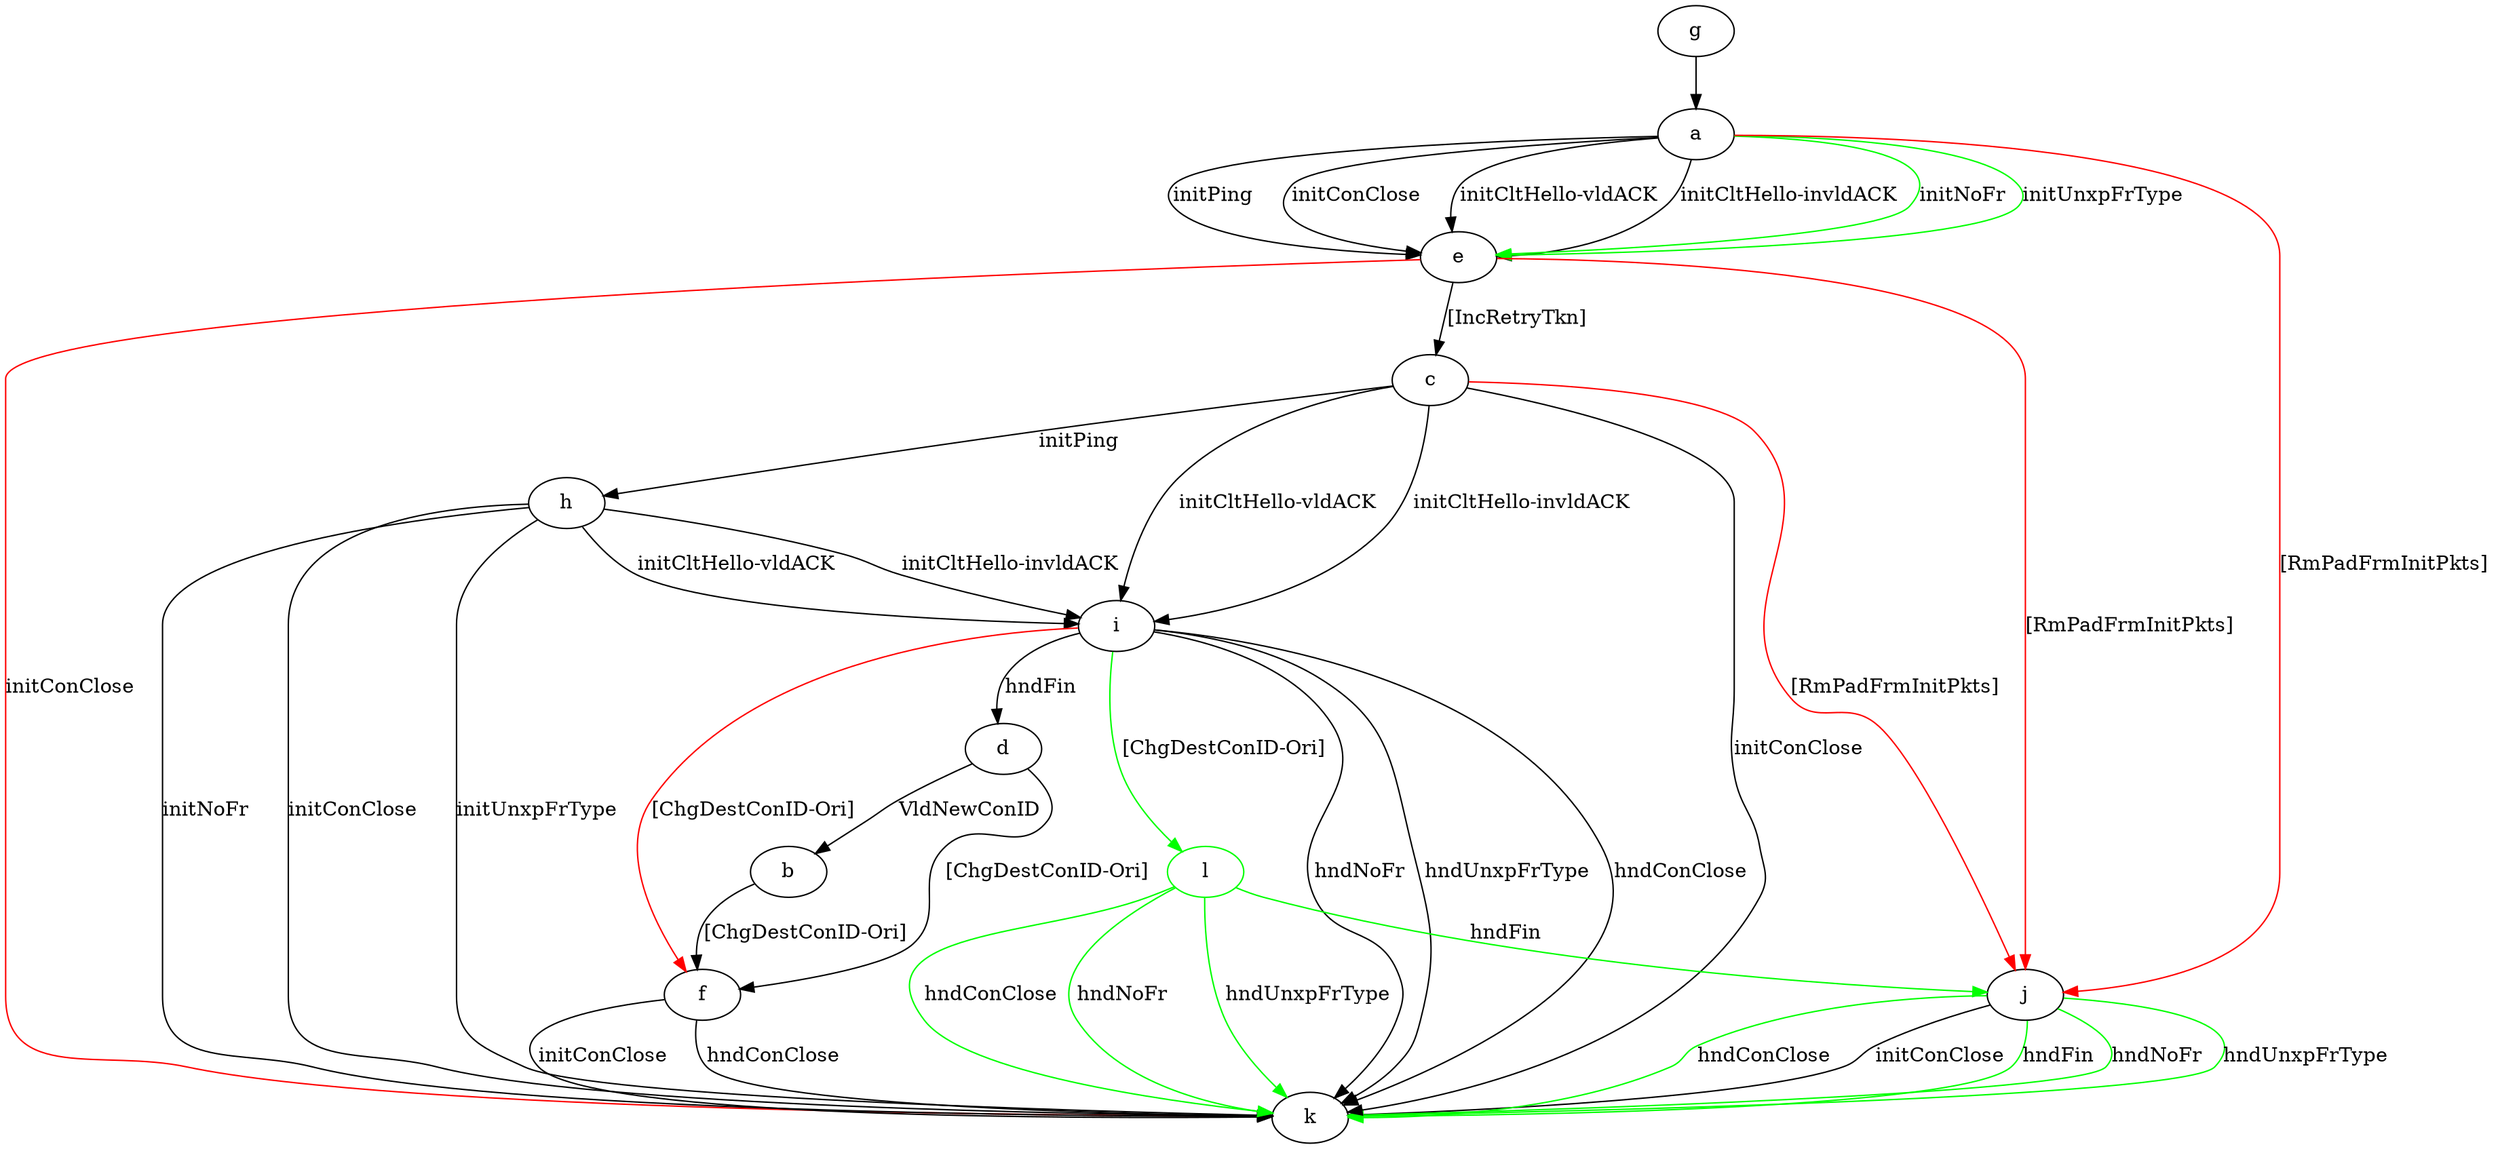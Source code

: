 digraph "" {
	a -> e	[key=0,
		label="initPing "];
	a -> e	[key=1,
		label="initConClose "];
	a -> e	[key=2,
		label="initCltHello-vldACK "];
	a -> e	[key=3,
		label="initCltHello-invldACK "];
	a -> e	[key=4,
		color=green,
		label="initNoFr "];
	a -> e	[key=5,
		color=green,
		label="initUnxpFrType "];
	a -> j	[key=0,
		color=red,
		label="[RmPadFrmInitPkts] "];
	b -> f	[key=0,
		label="[ChgDestConID-Ori] "];
	c -> h	[key=0,
		label="initPing "];
	c -> i	[key=0,
		label="initCltHello-vldACK "];
	c -> i	[key=1,
		label="initCltHello-invldACK "];
	c -> j	[key=0,
		color=red,
		label="[RmPadFrmInitPkts] "];
	c -> k	[key=0,
		label="initConClose "];
	d -> b	[key=0,
		label="VldNewConID "];
	d -> f	[key=0,
		label="[ChgDestConID-Ori] "];
	e -> c	[key=0,
		label="[IncRetryTkn] "];
	e -> j	[key=0,
		color=red,
		label="[RmPadFrmInitPkts] "];
	e -> k	[key=0,
		color=red,
		label="initConClose "];
	f -> k	[key=0,
		label="initConClose "];
	f -> k	[key=1,
		label="hndConClose "];
	g -> a	[key=0];
	h -> i	[key=0,
		label="initCltHello-vldACK "];
	h -> i	[key=1,
		label="initCltHello-invldACK "];
	h -> k	[key=0,
		label="initConClose "];
	h -> k	[key=1,
		label="initNoFr "];
	h -> k	[key=2,
		label="initUnxpFrType "];
	i -> d	[key=0,
		label="hndFin "];
	i -> f	[key=0,
		color=red,
		label="[ChgDestConID-Ori] "];
	i -> k	[key=0,
		label="hndNoFr "];
	i -> k	[key=1,
		label="hndUnxpFrType "];
	i -> k	[key=2,
		label="hndConClose "];
	l	[color=green];
	i -> l	[key=0,
		color=green,
		label="[ChgDestConID-Ori] "];
	j -> k	[key=0,
		label="initConClose "];
	j -> k	[key=1,
		color=green,
		label="hndFin "];
	j -> k	[key=2,
		color=green,
		label="hndNoFr "];
	j -> k	[key=3,
		color=green,
		label="hndUnxpFrType "];
	j -> k	[key=4,
		color=green,
		label="hndConClose "];
	l -> j	[key=0,
		color=green,
		label="hndFin "];
	l -> k	[key=0,
		color=green,
		label="hndNoFr "];
	l -> k	[key=1,
		color=green,
		label="hndUnxpFrType "];
	l -> k	[key=2,
		color=green,
		label="hndConClose "];
}
